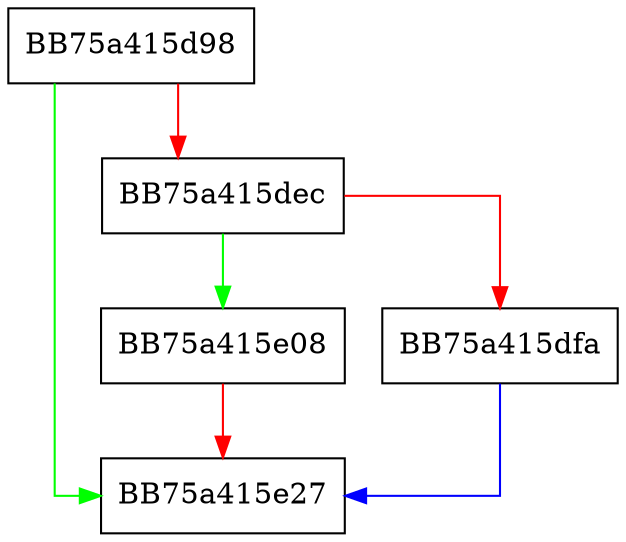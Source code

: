 digraph SandboxLUM_DeviceToWin32Path {
  node [shape="box"];
  graph [splines=ortho];
  BB75a415d98 -> BB75a415e27 [color="green"];
  BB75a415d98 -> BB75a415dec [color="red"];
  BB75a415dec -> BB75a415e08 [color="green"];
  BB75a415dec -> BB75a415dfa [color="red"];
  BB75a415dfa -> BB75a415e27 [color="blue"];
  BB75a415e08 -> BB75a415e27 [color="red"];
}